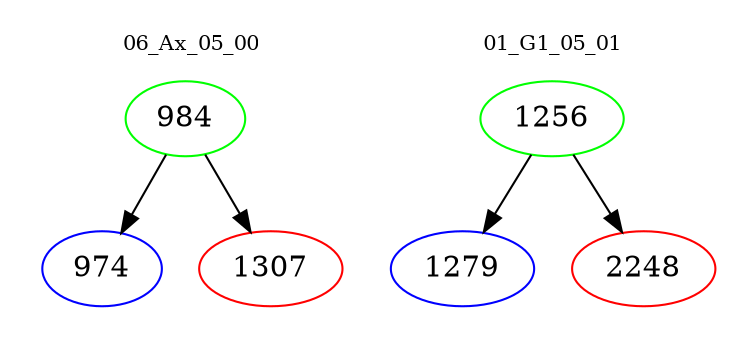 digraph{
subgraph cluster_0 {
color = white
label = "06_Ax_05_00";
fontsize=10;
T0_984 [label="984", color="green"]
T0_984 -> T0_974 [color="black"]
T0_974 [label="974", color="blue"]
T0_984 -> T0_1307 [color="black"]
T0_1307 [label="1307", color="red"]
}
subgraph cluster_1 {
color = white
label = "01_G1_05_01";
fontsize=10;
T1_1256 [label="1256", color="green"]
T1_1256 -> T1_1279 [color="black"]
T1_1279 [label="1279", color="blue"]
T1_1256 -> T1_2248 [color="black"]
T1_2248 [label="2248", color="red"]
}
}
